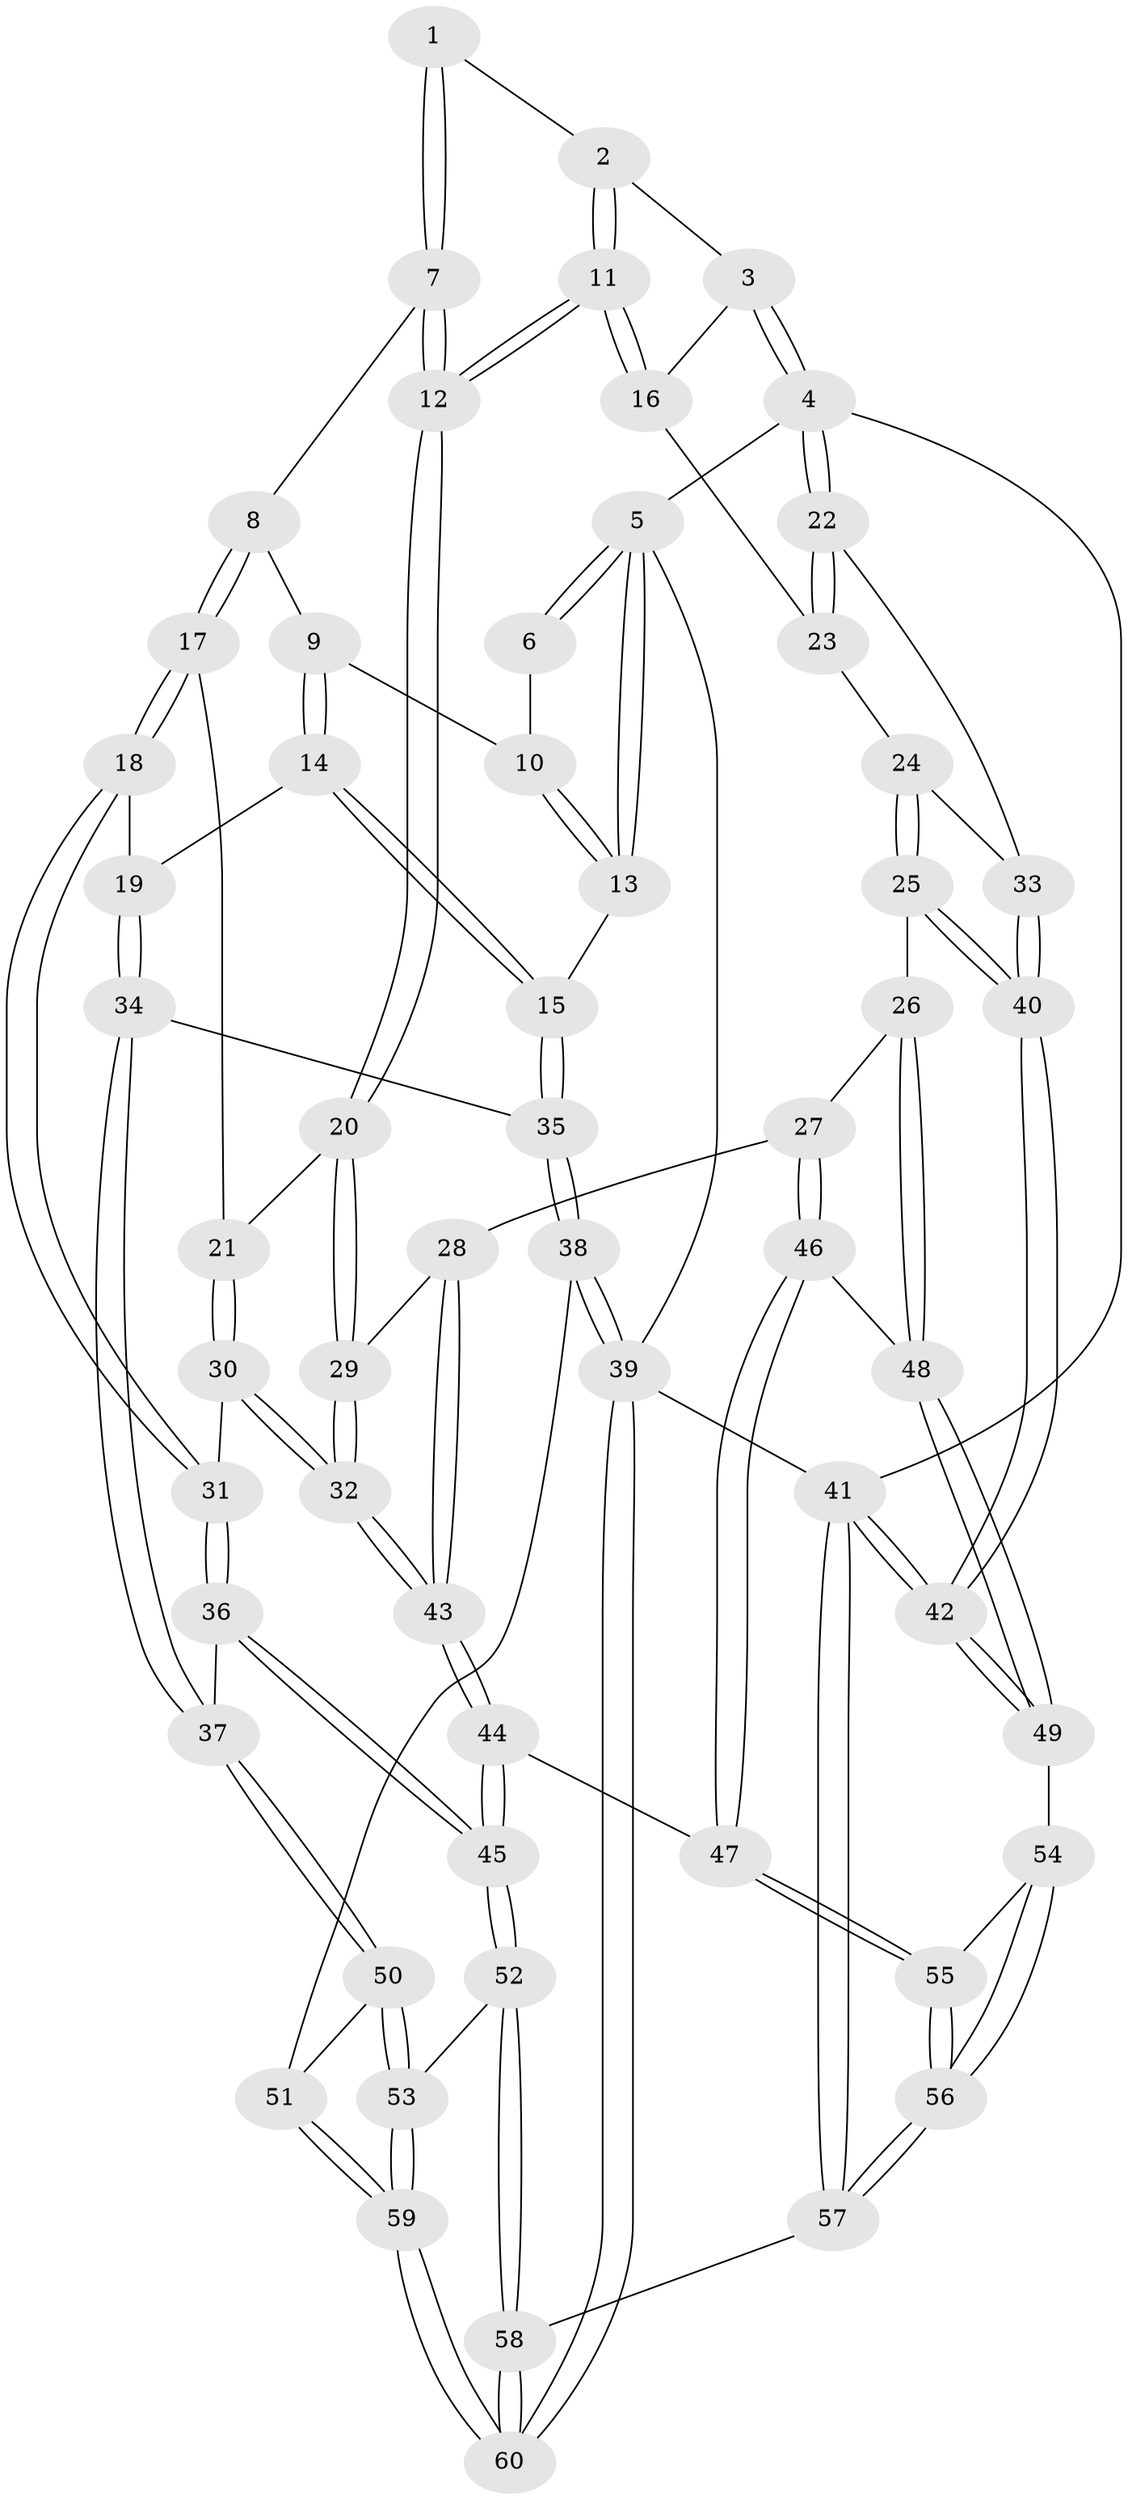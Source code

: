 // coarse degree distribution, {4: 0.40476190476190477, 5: 0.38095238095238093, 6: 0.14285714285714285, 2: 0.023809523809523808, 3: 0.047619047619047616}
// Generated by graph-tools (version 1.1) at 2025/21/03/04/25 18:21:40]
// undirected, 60 vertices, 147 edges
graph export_dot {
graph [start="1"]
  node [color=gray90,style=filled];
  1 [pos="+0.5862237320031313+0"];
  2 [pos="+0.6873716895485258+0"];
  3 [pos="+1+0"];
  4 [pos="+1+0"];
  5 [pos="+0+0"];
  6 [pos="+0.3404370080516817+0"];
  7 [pos="+0.5420718763054935+0.02615855159302148"];
  8 [pos="+0.4195139851464891+0.23353574429828325"];
  9 [pos="+0.3452384125237281+0.15634834558105296"];
  10 [pos="+0.3005395322638865+0.05774135451566462"];
  11 [pos="+0.7128290228490071+0.2606803515601892"];
  12 [pos="+0.6787638183447366+0.27511489885462187"];
  13 [pos="+0+0.19020693503645694"];
  14 [pos="+0.0373079980773707+0.3089556758442462"];
  15 [pos="+0+0.20427708703761682"];
  16 [pos="+0.7516323390888314+0.26418786467934485"];
  17 [pos="+0.41961411146352573+0.23374362304535934"];
  18 [pos="+0.17784727275881648+0.406651189688257"];
  19 [pos="+0.16656231922127648+0.402919356631516"];
  20 [pos="+0.6117871976342194+0.31520134436084324"];
  21 [pos="+0.4884477893073423+0.2891669474516649"];
  22 [pos="+1+0"];
  23 [pos="+0.800971064787113+0.2927848847782846"];
  24 [pos="+0.9069553616894658+0.3748333461702269"];
  25 [pos="+0.8390668518036628+0.5627221773941329"];
  26 [pos="+0.7439600097205412+0.5986389045283295"];
  27 [pos="+0.7261632622469736+0.5904342513264387"];
  28 [pos="+0.6797549071459762+0.5619442187830059"];
  29 [pos="+0.6173589131835004+0.39487436167093637"];
  30 [pos="+0.34225308680678956+0.5487049145102544"];
  31 [pos="+0.3014330653955898+0.5501972610664723"];
  32 [pos="+0.4297736634630963+0.602559970094589"];
  33 [pos="+1+0.3654710018656891"];
  34 [pos="+0.0971748563475822+0.5422417301634344"];
  35 [pos="+0+0.5722167147872167"];
  36 [pos="+0.17950153339783947+0.7145697638607548"];
  37 [pos="+0.14716837988777712+0.7242128276491387"];
  38 [pos="+0+0.7247649807262547"];
  39 [pos="+0+1"];
  40 [pos="+1+0.8114726539232241"];
  41 [pos="+1+1"];
  42 [pos="+1+1"];
  43 [pos="+0.48238819208392664+0.6687545052422085"];
  44 [pos="+0.49049328918273843+0.7898678890606035"];
  45 [pos="+0.3820778536630138+0.8457198466783146"];
  46 [pos="+0.5559608018696487+0.7936088425981591"];
  47 [pos="+0.5051986309283277+0.7979315187343664"];
  48 [pos="+0.7596026854087299+0.8018495102564939"];
  49 [pos="+0.7894907247559089+0.8330711577497681"];
  50 [pos="+0.08328675017292801+0.7619140938322299"];
  51 [pos="+0+0.7403062614685951"];
  52 [pos="+0.381393643324411+0.8474634392445013"];
  53 [pos="+0.15118933610533905+0.9573032085938848"];
  54 [pos="+0.7364388924170142+0.864467829583179"];
  55 [pos="+0.5653214084012889+0.9397613949373904"];
  56 [pos="+0.5787573004534874+0.9938790065580022"];
  57 [pos="+0.6108831221271125+1"];
  58 [pos="+0.35715797987120534+1"];
  59 [pos="+0.14486821654837725+1"];
  60 [pos="+0.15201946860822071+1"];
  1 -- 2;
  1 -- 7;
  1 -- 7;
  2 -- 3;
  2 -- 11;
  2 -- 11;
  3 -- 4;
  3 -- 4;
  3 -- 16;
  4 -- 5;
  4 -- 22;
  4 -- 22;
  4 -- 41;
  5 -- 6;
  5 -- 6;
  5 -- 13;
  5 -- 13;
  5 -- 39;
  6 -- 10;
  7 -- 8;
  7 -- 12;
  7 -- 12;
  8 -- 9;
  8 -- 17;
  8 -- 17;
  9 -- 10;
  9 -- 14;
  9 -- 14;
  10 -- 13;
  10 -- 13;
  11 -- 12;
  11 -- 12;
  11 -- 16;
  11 -- 16;
  12 -- 20;
  12 -- 20;
  13 -- 15;
  14 -- 15;
  14 -- 15;
  14 -- 19;
  15 -- 35;
  15 -- 35;
  16 -- 23;
  17 -- 18;
  17 -- 18;
  17 -- 21;
  18 -- 19;
  18 -- 31;
  18 -- 31;
  19 -- 34;
  19 -- 34;
  20 -- 21;
  20 -- 29;
  20 -- 29;
  21 -- 30;
  21 -- 30;
  22 -- 23;
  22 -- 23;
  22 -- 33;
  23 -- 24;
  24 -- 25;
  24 -- 25;
  24 -- 33;
  25 -- 26;
  25 -- 40;
  25 -- 40;
  26 -- 27;
  26 -- 48;
  26 -- 48;
  27 -- 28;
  27 -- 46;
  27 -- 46;
  28 -- 29;
  28 -- 43;
  28 -- 43;
  29 -- 32;
  29 -- 32;
  30 -- 31;
  30 -- 32;
  30 -- 32;
  31 -- 36;
  31 -- 36;
  32 -- 43;
  32 -- 43;
  33 -- 40;
  33 -- 40;
  34 -- 35;
  34 -- 37;
  34 -- 37;
  35 -- 38;
  35 -- 38;
  36 -- 37;
  36 -- 45;
  36 -- 45;
  37 -- 50;
  37 -- 50;
  38 -- 39;
  38 -- 39;
  38 -- 51;
  39 -- 60;
  39 -- 60;
  39 -- 41;
  40 -- 42;
  40 -- 42;
  41 -- 42;
  41 -- 42;
  41 -- 57;
  41 -- 57;
  42 -- 49;
  42 -- 49;
  43 -- 44;
  43 -- 44;
  44 -- 45;
  44 -- 45;
  44 -- 47;
  45 -- 52;
  45 -- 52;
  46 -- 47;
  46 -- 47;
  46 -- 48;
  47 -- 55;
  47 -- 55;
  48 -- 49;
  48 -- 49;
  49 -- 54;
  50 -- 51;
  50 -- 53;
  50 -- 53;
  51 -- 59;
  51 -- 59;
  52 -- 53;
  52 -- 58;
  52 -- 58;
  53 -- 59;
  53 -- 59;
  54 -- 55;
  54 -- 56;
  54 -- 56;
  55 -- 56;
  55 -- 56;
  56 -- 57;
  56 -- 57;
  57 -- 58;
  58 -- 60;
  58 -- 60;
  59 -- 60;
  59 -- 60;
}

